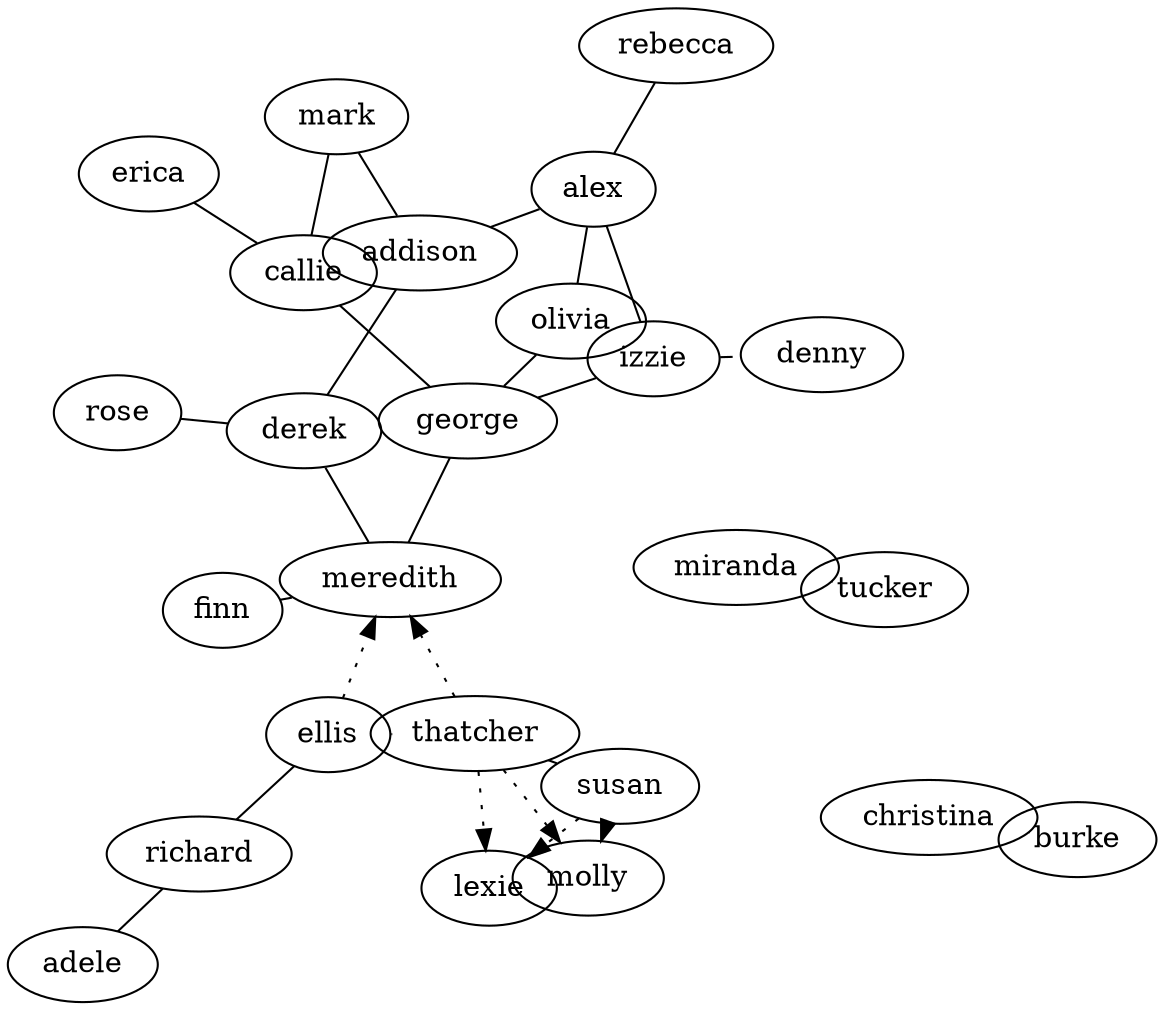 /*
 *  Relationships on Grey's Anatomy
 */

graph G {
  layout=neato


  subgraph season_0 {
    label="Season 0" // before the show started
    adele -- richard -- ellis -- thatcher -- susan
    derek -- addison -- mark 
    miranda -- tucker

    // children and parents
    ellis    -- meredith [ style=dotted dir=forward arrowhead=normal]
    thatcher -- meredith [ style=dotted dir=forward arrowhead=normal]
    susan    -- molly    [ style=dotted dir=forward arrowhead=normal]
    thatcher -- molly    [ style=dotted dir=forward arrowhead=normal]
    susan    -- lexie    [ style=dotted dir=forward arrowhead=normal]
    thatcher -- lexie    [ style=dotted dir=forward arrowhead=normal]
  }


  subgraph season_1 {
    label="Season 1"
    meredith -- derek
    christina -- burke
    george -- olivia -- alex
  }
  
  subgraph season_2 {
    label="Season 2"
    george -- meredith // meredith cried and cried and broke george
    meredith -- finn [style=dashed] // dated. never boinked.
    alex -- izzie
    izzie -- denny [style=dashed] // engaged. never boinked.
    george -- callie
    erica
  }

  subgraph season_3 {
    label="Season 3"
    mark -- callie
    george -- izzie  // after george and callie got married!
    alex -- addison
  }

  subgraph season_4 {
    label="Season 4"
    derek -- rose
    alex -- rebecca
    callie -- erica
  }

}


